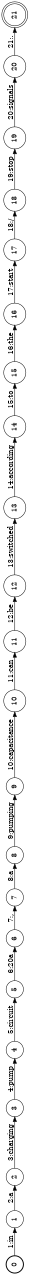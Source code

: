 digraph FST {
rankdir = LR;
size = "8.5,11";
label = "";
center = 1;
orientation = Landscape;
ranksep = "0.4";
nodesep = "0.25";
0 [label = "0", shape = circle, style = bold, fontsize = 14]
	0 -> 1 [label = "1:in", fontsize = 14];
1 [label = "1", shape = circle, style = solid, fontsize = 14]
	1 -> 2 [label = "2:a", fontsize = 14];
2 [label = "2", shape = circle, style = solid, fontsize = 14]
	2 -> 3 [label = "3:charging", fontsize = 14];
3 [label = "3", shape = circle, style = solid, fontsize = 14]
	3 -> 4 [label = "4:pump", fontsize = 14];
4 [label = "4", shape = circle, style = solid, fontsize = 14]
	4 -> 5 [label = "5:circuit", fontsize = 14];
5 [label = "5", shape = circle, style = solid, fontsize = 14]
	5 -> 6 [label = "6:20a", fontsize = 14];
6 [label = "6", shape = circle, style = solid, fontsize = 14]
	6 -> 7 [label = "7:,", fontsize = 14];
7 [label = "7", shape = circle, style = solid, fontsize = 14]
	7 -> 8 [label = "8:a", fontsize = 14];
8 [label = "8", shape = circle, style = solid, fontsize = 14]
	8 -> 9 [label = "9:pumping", fontsize = 14];
9 [label = "9", shape = circle, style = solid, fontsize = 14]
	9 -> 10 [label = "10:capacitance", fontsize = 14];
10 [label = "10", shape = circle, style = solid, fontsize = 14]
	10 -> 11 [label = "11:can", fontsize = 14];
11 [label = "11", shape = circle, style = solid, fontsize = 14]
	11 -> 12 [label = "12:be", fontsize = 14];
12 [label = "12", shape = circle, style = solid, fontsize = 14]
	12 -> 13 [label = "13:switched", fontsize = 14];
13 [label = "13", shape = circle, style = solid, fontsize = 14]
	13 -> 14 [label = "14:according", fontsize = 14];
14 [label = "14", shape = circle, style = solid, fontsize = 14]
	14 -> 15 [label = "15:to", fontsize = 14];
15 [label = "15", shape = circle, style = solid, fontsize = 14]
	15 -> 16 [label = "16:the", fontsize = 14];
16 [label = "16", shape = circle, style = solid, fontsize = 14]
	16 -> 17 [label = "17:start", fontsize = 14];
17 [label = "17", shape = circle, style = solid, fontsize = 14]
	17 -> 18 [label = "18:/", fontsize = 14];
18 [label = "18", shape = circle, style = solid, fontsize = 14]
	18 -> 19 [label = "19:stop", fontsize = 14];
19 [label = "19", shape = circle, style = solid, fontsize = 14]
	19 -> 20 [label = "20:signals", fontsize = 14];
20 [label = "20", shape = circle, style = solid, fontsize = 14]
	20 -> 21 [label = "21:.", fontsize = 14];
21 [label = "21", shape = doublecircle, style = solid, fontsize = 14]
}
